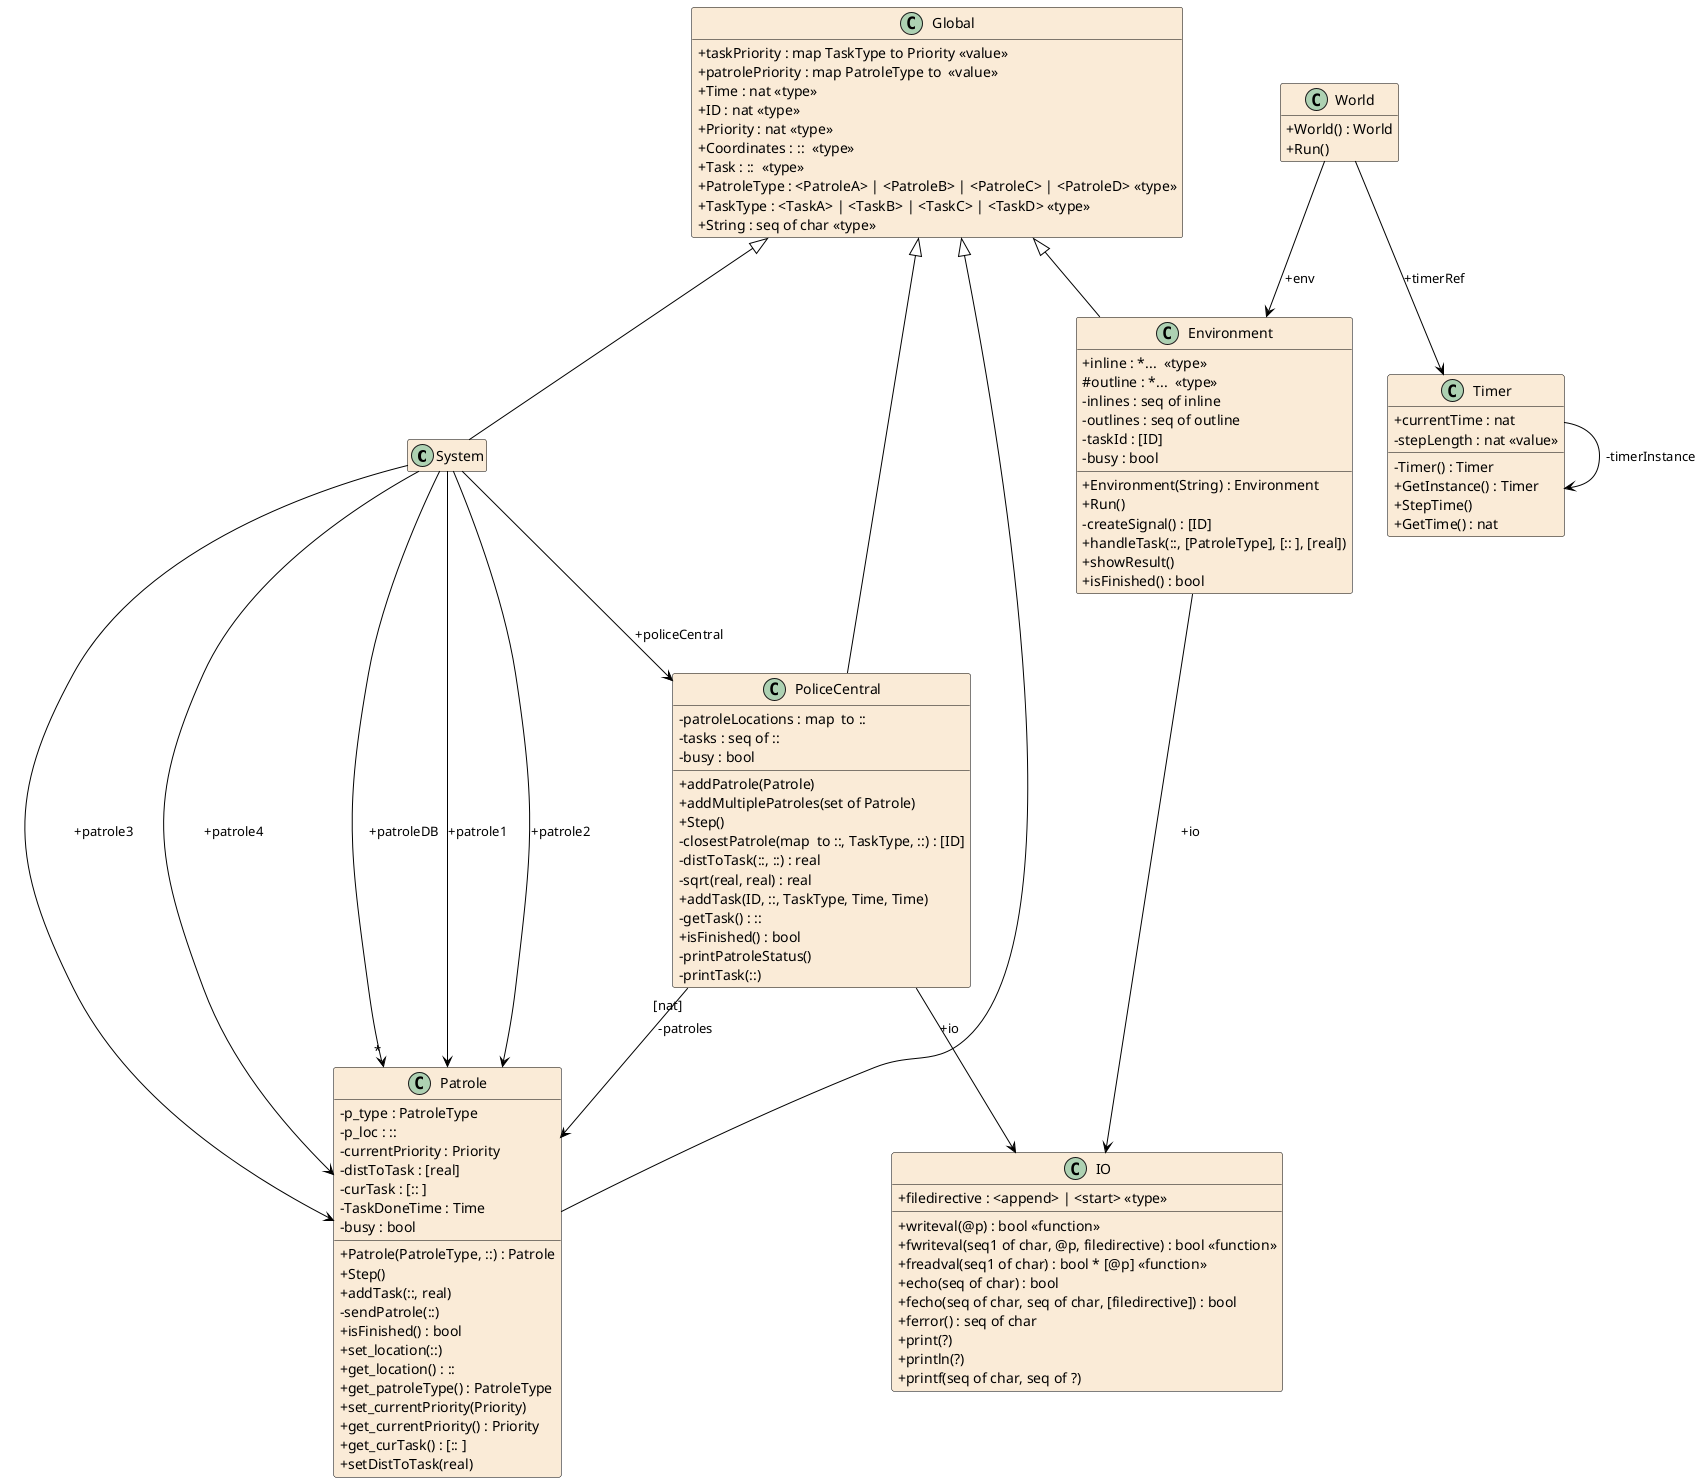 @startuml PoliceCentral

hide empty members
skinparam Shadowing false
skinparam classAttributeIconSize 0
skinparam ClassBorderThickness 0.5
skinparam groupInheritance 5
skinparam class {
	BackgroundColor AntiqueWhite
	ArrowColor Black
	BorderColor Black
}
skinparam defaultTextAlignment center

class System
{
}

class World
{
	+World() : World
	+Run()
}

class PoliceCentral
{
	-patroleLocations : map  to :: 
	-tasks : seq of :: 
	-busy : bool
	+addPatrole(Patrole)
	+addMultiplePatroles(set of Patrole)
	+Step()
	-closestPatrole(map  to ::, TaskType, ::) : [ID]
	-distToTask(::, ::) : real
	-sqrt(real, real) : real
	+addTask(ID, ::, TaskType, Time, Time)
	-getTask() : :: 
	+isFinished() : bool
	-printPatroleStatus()
	-printTask(::)
}

class Global
{
	+taskPriority : map TaskType to Priority <<value>>
	+patrolePriority : map PatroleType to  <<value>>
	+Time : nat <<type>>
	+ID : nat <<type>>
	+Priority : nat <<type>>
	+Coordinates : ::  <<type>>
	+Task : ::  <<type>>
	+PatroleType : <PatroleA> | <PatroleB> | <PatroleC> | <PatroleD> <<type>>
	+TaskType : <TaskA> | <TaskB> | <TaskC> | <TaskD> <<type>>
	+String : seq of char <<type>>
}

class Environment
{
	+inline : *...  <<type>>
	#outline : *...  <<type>>
	-inlines : seq of inline
	-outlines : seq of outline
	-taskId : [ID]
	-busy : bool
	+Environment(String) : Environment
	+Run()
	-createSignal() : [ID]
	+handleTask(::, [PatroleType], [:: ], [real])
	+showResult()
	+isFinished() : bool
}

class Patrole
{
	-p_type : PatroleType
	-p_loc : :: 
	-currentPriority : Priority
	-distToTask : [real]
	-curTask : [:: ]
	-TaskDoneTime : Time
	-busy : bool
	+Patrole(PatroleType, ::) : Patrole
	+Step()
	+addTask(::, real)
	-sendPatrole(::)
	+isFinished() : bool
	+set_location(::)
	+get_location() : :: 
	+get_patroleType() : PatroleType
	+set_currentPriority(Priority)
	+get_currentPriority() : Priority
	+get_curTask() : [:: ]
	+setDistToTask(real)
}

class IO
{
	+filedirective : <append> | <start> <<type>>
	+writeval(@p) : bool <<function>>
	+fwriteval(seq1 of char, @p, filedirective) : bool <<function>>
	+freadval(seq1 of char) : bool * [@p] <<function>>
	+echo(seq of char) : bool
	+fecho(seq of char, seq of char, [filedirective]) : bool
	+ferror() : seq of char
	+print(?)
	+println(?)
	+printf(seq of char, seq of ?)
}

class Timer
{
	+currentTime : nat
	-stepLength : nat <<value>>
	-Timer() : Timer
	+GetInstance() : Timer
	+StepTime()
	+GetTime() : nat
}

System --> PoliceCentral : +policeCentral
System --> Patrole : +patrole1
System --> Patrole : +patrole2
System --> Patrole : +patrole3
System --> Patrole : +patrole4
System --> "*" Patrole : +patroleDB
Global <|-- System
World --> Environment : +env
World --> Timer : +timerRef
PoliceCentral "[nat]" --> Patrole : -patroles
PoliceCentral --> IO : +io
Global <|-- PoliceCentral
Environment --> IO : +io
Global <|-- Environment
Global <|-- Patrole
Timer --> Timer : -timerInstance

@enduml